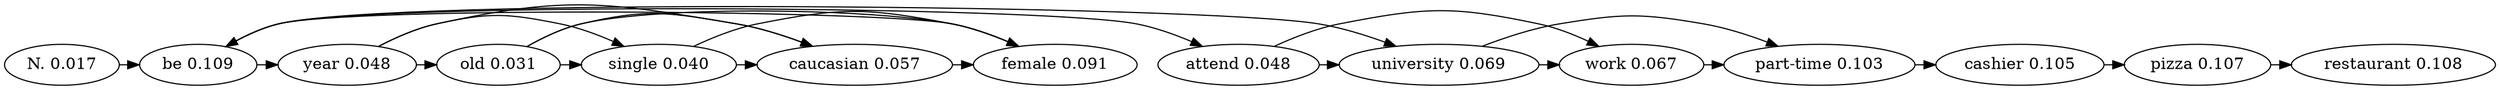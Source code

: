 digraph {
	"N." [label="N. 0.017"]
	be [label="be 0.109"]
	year [label="year 0.048"]
	old [label="old 0.031"]
	single [label="single 0.040"]
	caucasian [label="caucasian 0.057"]
	female [label="female 0.091"]
	attend [label="attend 0.048"]
	university [label="university 0.069"]
	work [label="work 0.067"]
	"part-time" [label="part-time 0.103"]
	cashier [label="cashier 0.105"]
	pizza [label="pizza 0.107"]
	restaurant [label="restaurant 0.108"]
	"N." -> be [constraint=false]
	be -> year [constraint=false]
	be -> attend [constraint=false]
	be -> university [constraint=false]
	year -> old [constraint=false]
	year -> single [constraint=false]
	year -> caucasian [constraint=false]
	old -> single [constraint=false]
	old -> caucasian [constraint=false]
	old -> female [constraint=false]
	single -> caucasian [constraint=false]
	single -> female [constraint=false]
	caucasian -> female [constraint=false]
	female -> be [constraint=false]
	attend -> university [constraint=false]
	attend -> work [constraint=false]
	university -> work [constraint=false]
	university -> "part-time" [constraint=false]
	work -> "part-time" [constraint=false]
	"part-time" -> cashier [constraint=false]
	cashier -> pizza [constraint=false]
	pizza -> restaurant [constraint=false]
}